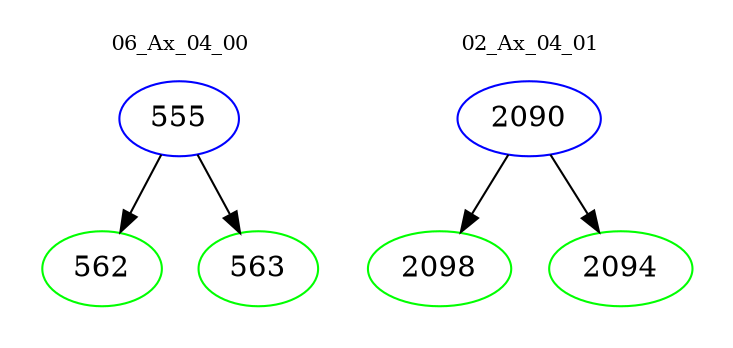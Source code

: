 digraph{
subgraph cluster_0 {
color = white
label = "06_Ax_04_00";
fontsize=10;
T0_555 [label="555", color="blue"]
T0_555 -> T0_562 [color="black"]
T0_562 [label="562", color="green"]
T0_555 -> T0_563 [color="black"]
T0_563 [label="563", color="green"]
}
subgraph cluster_1 {
color = white
label = "02_Ax_04_01";
fontsize=10;
T1_2090 [label="2090", color="blue"]
T1_2090 -> T1_2098 [color="black"]
T1_2098 [label="2098", color="green"]
T1_2090 -> T1_2094 [color="black"]
T1_2094 [label="2094", color="green"]
}
}
